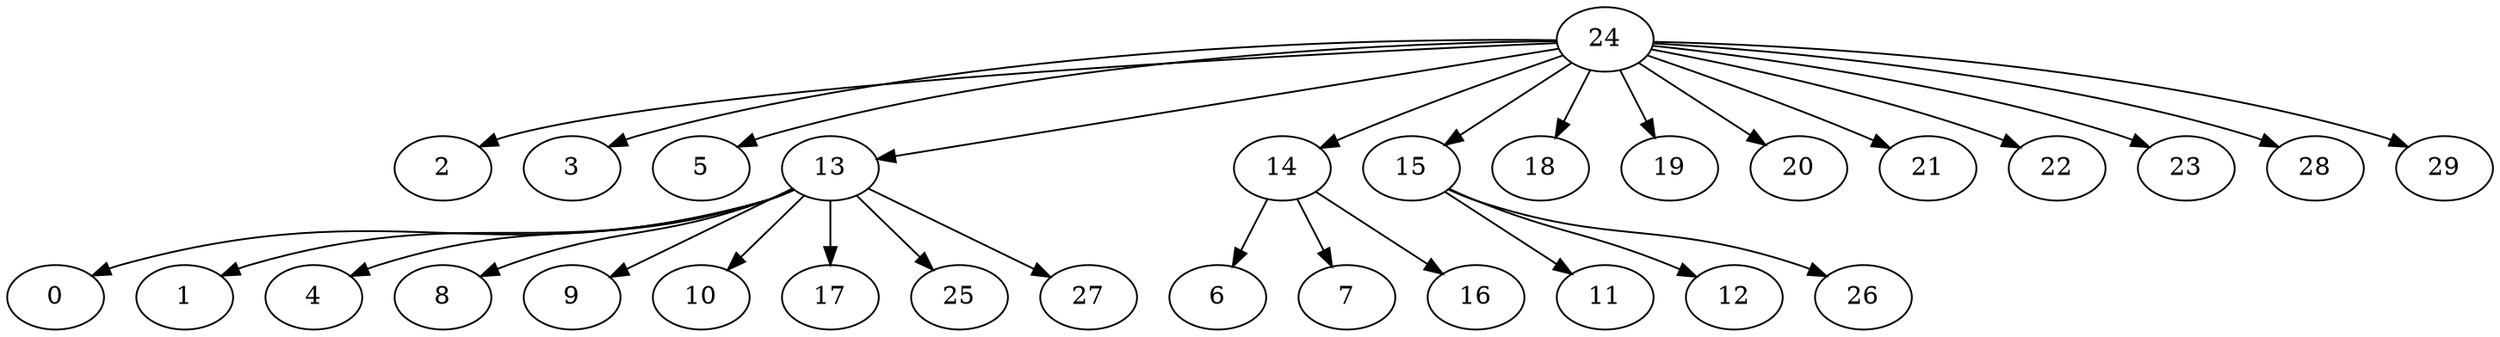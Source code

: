 digraph {
	0 [label = 0]
	1 [label = 1]
	2 [label = 2]
	3 [label = 3]
	4 [label = 4]
	5 [label = 5]
	6 [label = 6]
	7 [label = 7]
	8 [label = 8]
	9 [label = 9]
	10 [label = 10]
	11 [label = 11]
	12 [label = 12]
	13 [label = 13]
	14 [label = 14]
	15 [label = 15]
	16 [label = 16]
	17 [label = 17]
	18 [label = 18]
	19 [label = 19]
	20 [label = 20]
	21 [label = 21]
	22 [label = 22]
	23 [label = 23]
	24 [label = 24]
	25 [label = 25]
	26 [label = 26]
	27 [label = 27]
	28 [label = 28]
	29 [label = 29]
	24->5;
	24->21;
	24->2;
	24->18;
	24->29;
	24->23;
	24->3;
	24->28;
	24->22;
	24->20;
	24->19;
	24->15;
	24->14;
	24->13;
	13->9;
	13->4;
	13->8;
	13->25;
	13->27;
	13->0;
	13->17;
	13->10;
	13->1;
	14->16;
	14->7;
	14->6;
	15->11;
	15->12;
	15->26;
}